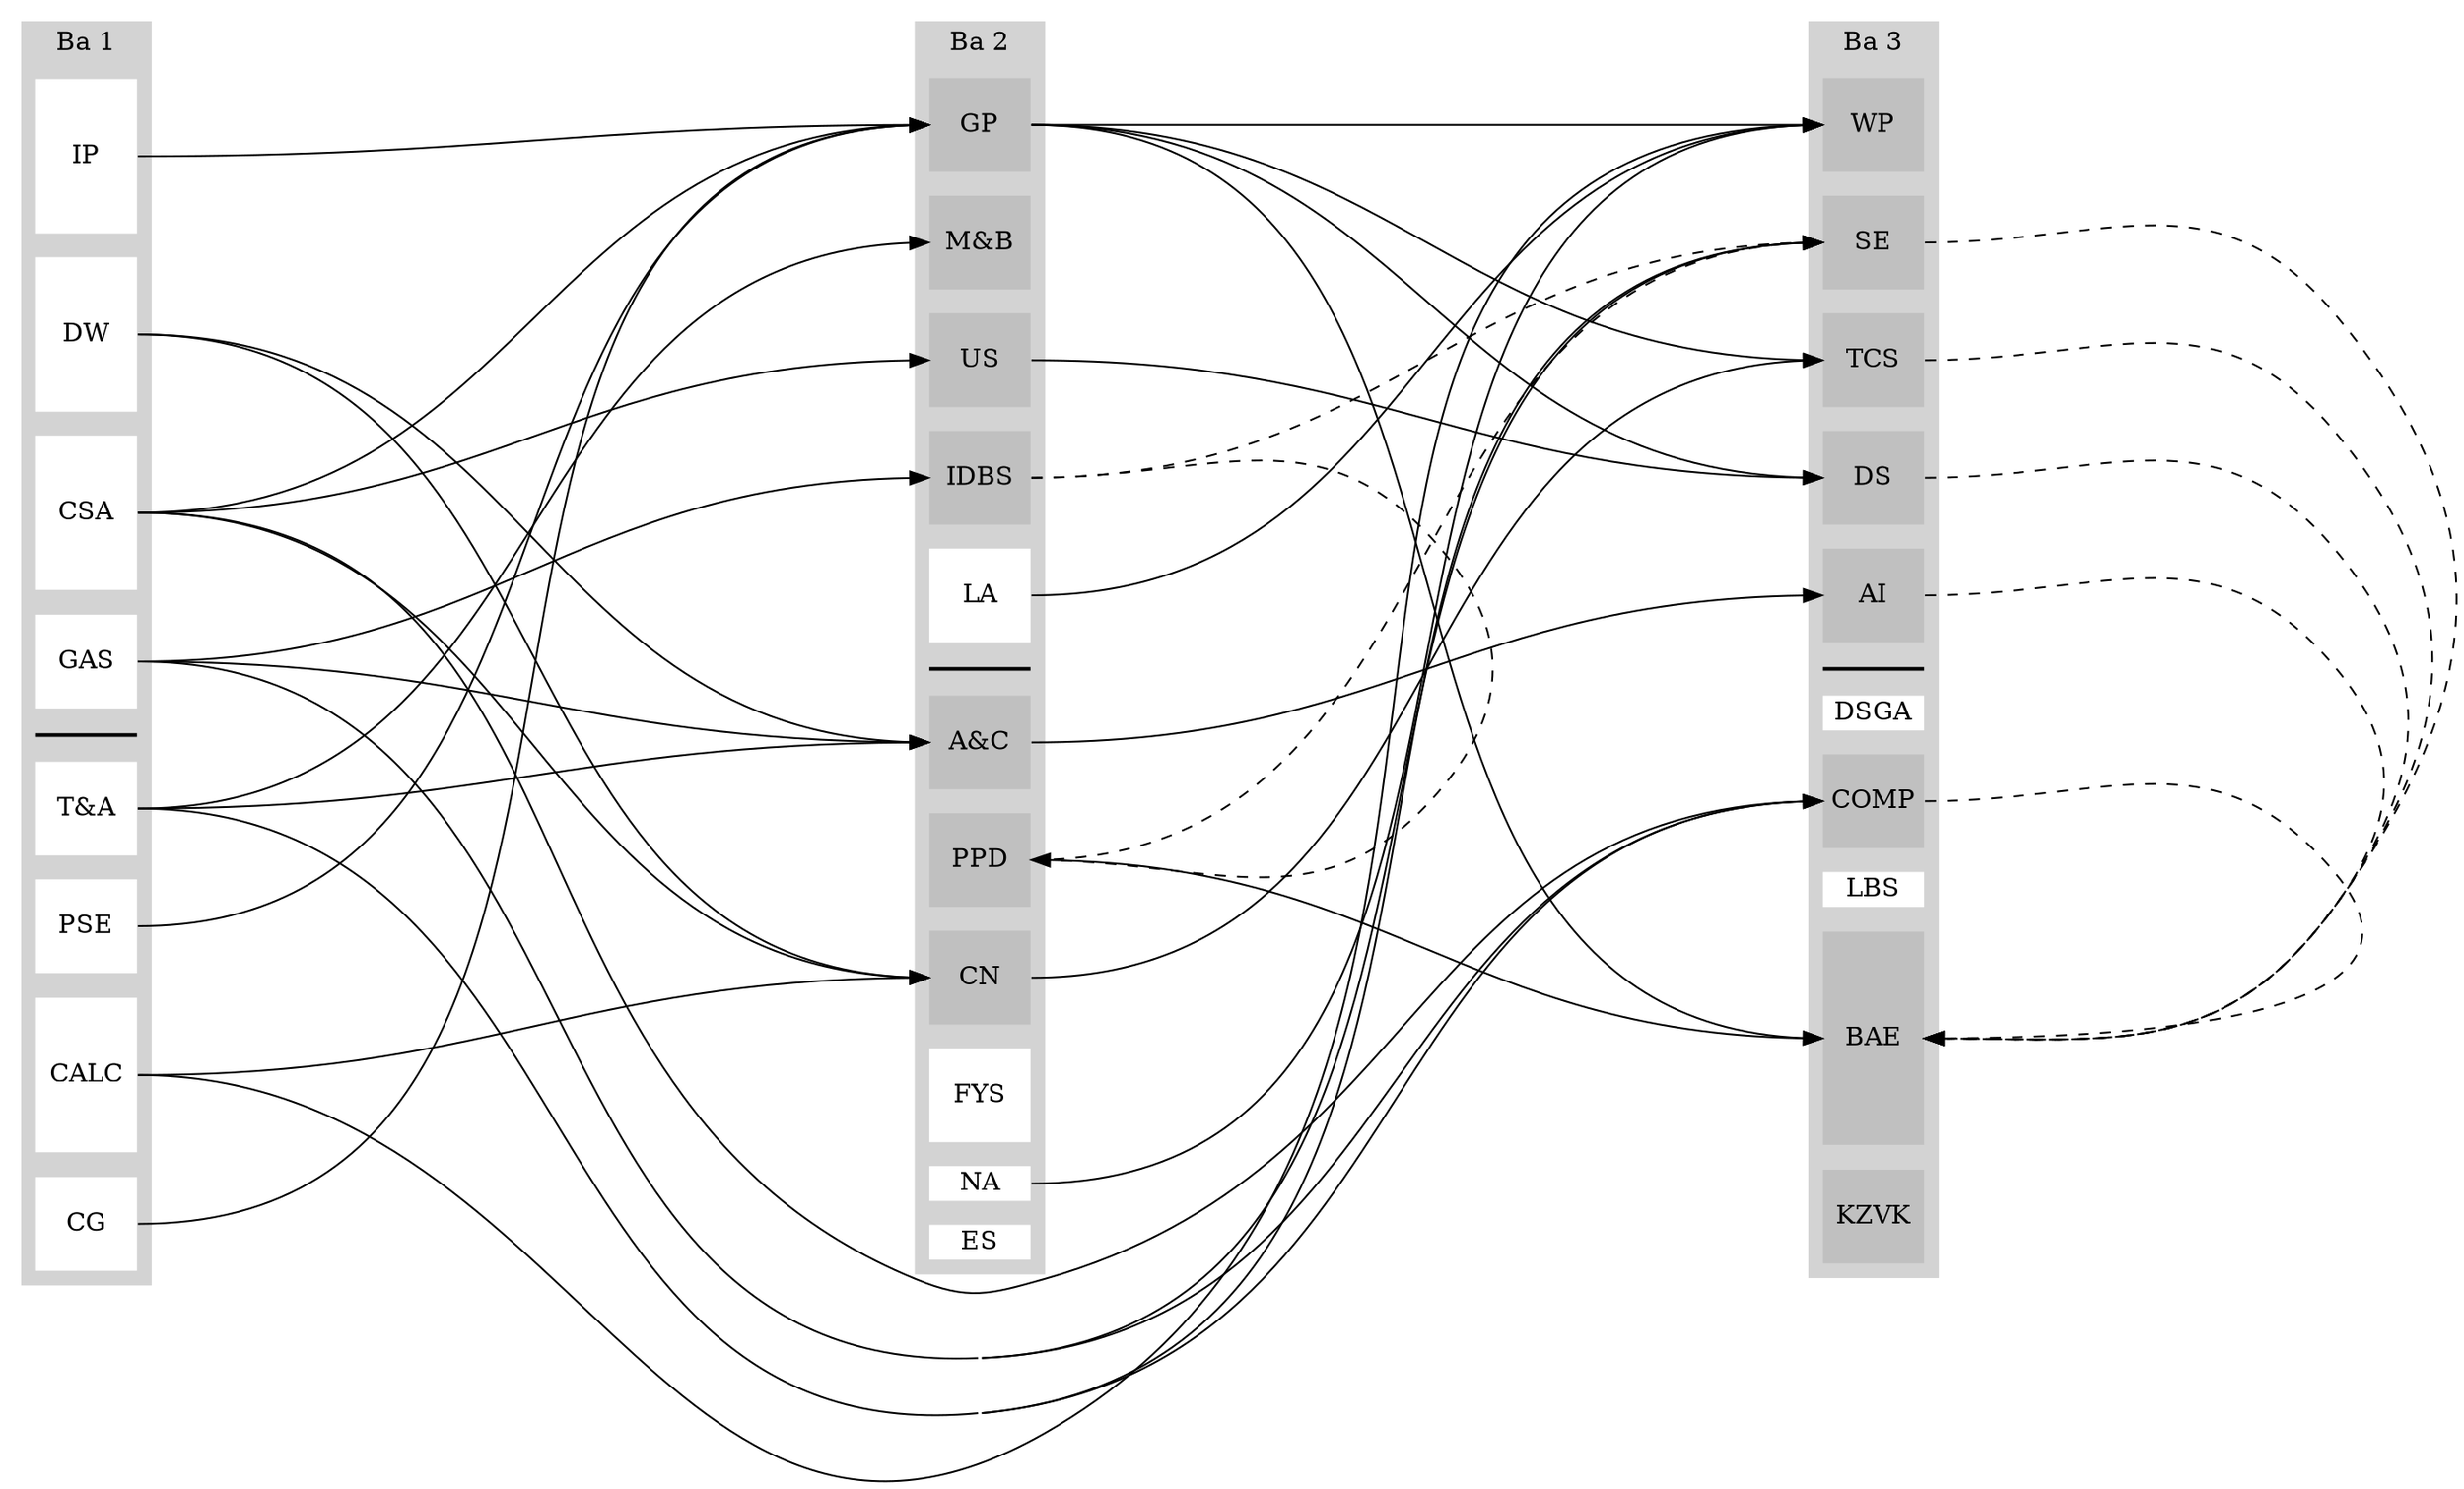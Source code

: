 digraph Studieprogramma{
	node [shape="rect", pin=true, style=filled,color=white, height=0.7, fixedsize=true];
	graph [ranksep="6", nodesep="0.2" splines=true, concentrate=true];
	edge [constraint=false];

	/*
	3 SP = 0.25
	6 SP = 0.7
	9 SP = 1.15
	12 SP = 1.6
	*/

	rankdir="LR"

	subgraph cluster_ba1{
		label = "Ba 1"
		style=filled;
		color=lightgrey;

		IP [height=1.15];
		DW [height=1.15];
		CSA [height=1.15];
		GAS;

		

		ba1_sem [height=0, fixedsize=true, label="", color=black];

		TA [label="T&A"];
		PSE;
		CALC [height=1.15];
		CG;

		
	}

	subgraph cluster_ba2{
		label = "Ba 2"
		style=filled;
		color=lightgrey;

		GP [color=grey];
		MB [label="M&B", color=grey];
		US [color=grey];
		IDBS [color=grey];
		LA;

		

		ba2_sem [height=0, fixedsize=true, label="", color=black];

		AC [label="A&C", color=grey];
		PPD [color=grey];
		CN [color=grey];
		FYS;
		NA [height=0.25];
		ES [height=0.25];

		
	}

	subgraph cluster_ba3{
		label = "Ba 3"
		style=filled;
		color=lightgrey;
		fixedsize=true;
		height=200;

		WP [color=grey];
		SE [color=grey];
		TCS [color=grey];
		DS [color=grey];
		AI [color=grey];

		

		ba3_sem [height=0, fixedsize=true, label="", color=black];

		DSGA [height=0.25, color=white];
		COMP [color=grey];
		LBS [height=0.25];
		BAE [height=1.6, color=grey];
		KZVK [height=0.7, color=grey]

		
	}

	# align clusters by adding invis edge between top items.
	{
		edge	[constraint=true, style=invis];
		IP:ne -> GP:nw;
		GP:ne -> WP:nw;
	}

	# =====================
	# =	dependencies 2Ba	=
	# =====================

	# GP
 	IP:e -> GP:w;
	CSA:e -> GP:w;
	PSE:e -> GP:w;
	CG:e -> GP:w;

	# M&B
	TA:e -> MB:w;

	# US
	CSA:e -> US:w;

	# IDBS
	GAS:e -> IDBS:w;

	# LA
	# /

	# A&C
	DW:e -> AC:w;
	TA:e -> AC:w;
	GAS:e -> AC:w;

	# PPD
	IDBS:e -> PPD:e [style=dashed];

	# CN
	DW:e -> CN:w;
	CSA:e -> CN:w;
	CALC:e -> CN:w;

	# FYS
	# /

	# NA
	# /

	# ES
	# /

	# =====================
	# =	dependencies 3Ba	=
	# =====================

	# WP
	CALC:e -> WP:w;
	GP:e -> WP:w;
	LA:e -> WP:w;
	NA:e -> WP:w;

	# SE
	TA:e -> SE:w;
	GAS:e -> SE:w;
	IDBS:e -> SE:w [style=dashed];
	PPD:e -> SE:w [style=dashed];

	# TCS
	GP:e -> TCS:w;
	CN:e -> TCS:w;

	# DS
	GP:e -> DS:w;
	US:e -> DS:w;

	# AI
	AC:e -> AI:w;

	# DSGA
	# /

	# COMP
	CSA:e -> COMP:w;
	TA:e -> COMP:w;
	GAS:e -> COMP:w;

	# LBS
	# /

	# BAE
	GP:e -> BAE:w;
	PPD:e -> BAE:w;

	SE:e -> BAE:e [style=dashed];
	TCS:e -> BAE:e [style=dashed];
	DS:e -> BAE:e [style=dashed];
	AI:e -> BAE:e [style=dashed];
	COMP:e -> BAE:e [style=dashed];

}
